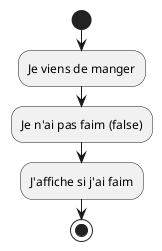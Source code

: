 @startuml
start
:Je viens de manger;
:Je n'ai pas faim (false);
:J'affiche si j'ai faim;
stop
@enduml
